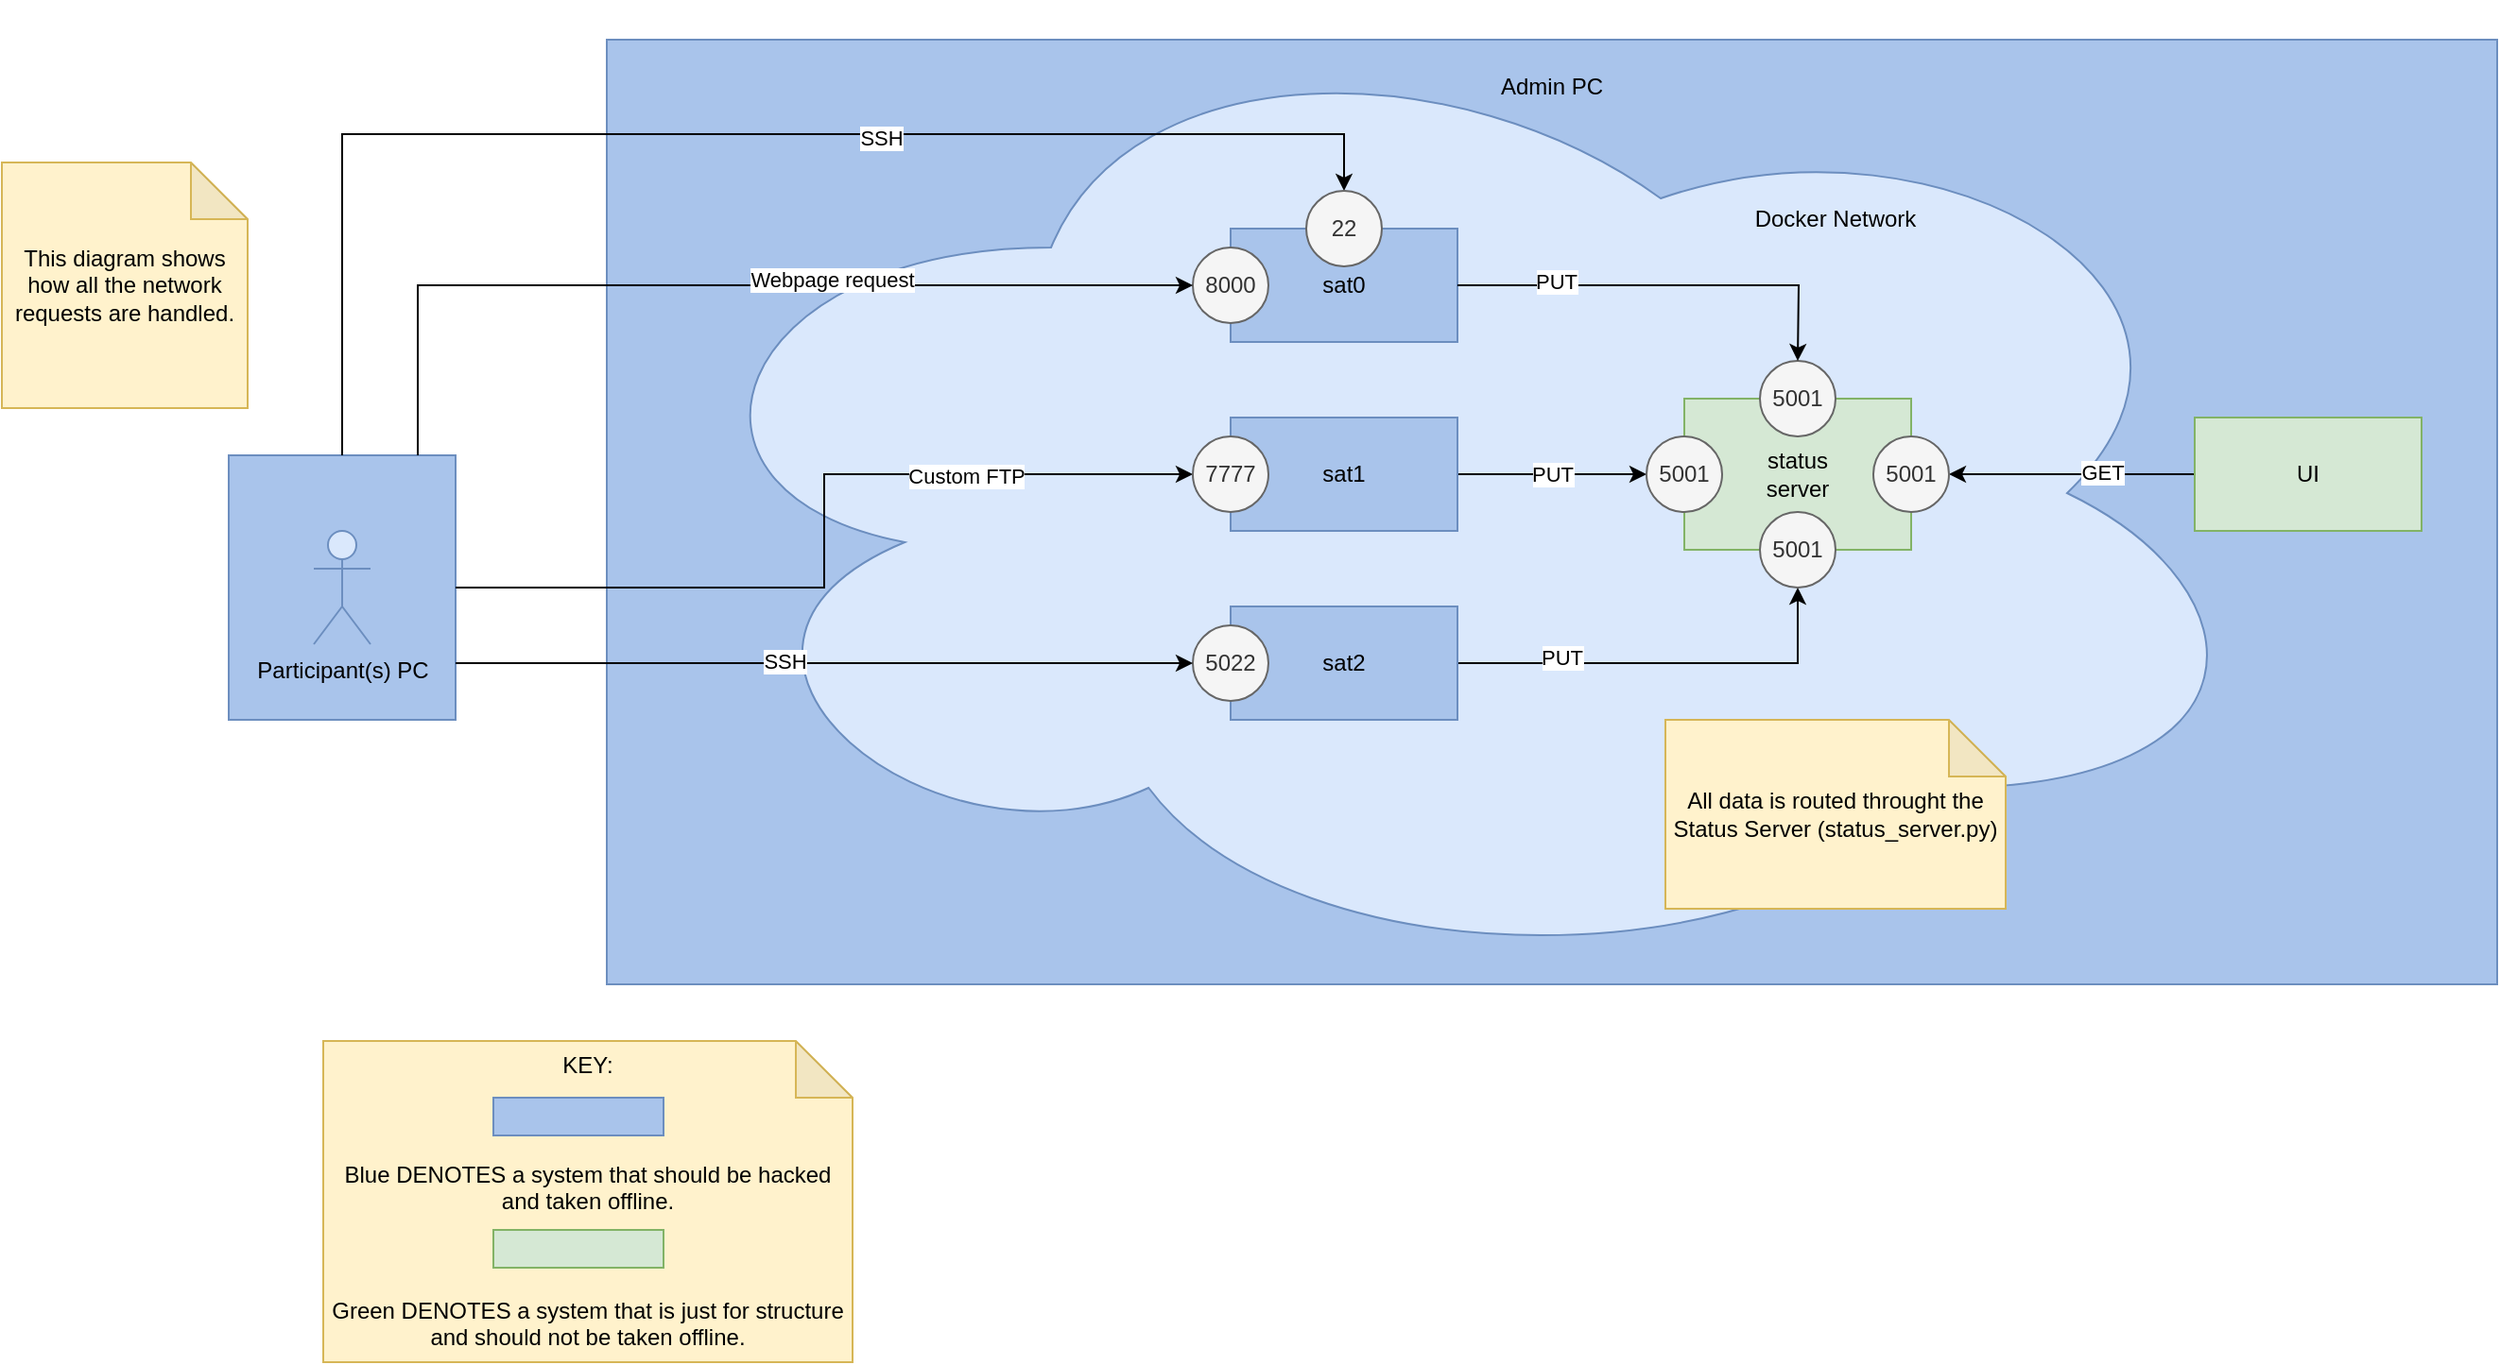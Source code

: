 <mxfile version="20.3.0" type="device"><diagram id="r4gc7Tyj2xSRfbFGmvSZ" name="Page-1"><mxGraphModel dx="2272" dy="865" grid="1" gridSize="10" guides="1" tooltips="1" connect="1" arrows="1" fold="1" page="1" pageScale="1" pageWidth="850" pageHeight="1100" math="0" shadow="0"><root><mxCell id="0"/><mxCell id="1" parent="0"/><mxCell id="dtuBN0e8xUeErcPKpAcE-1" value="" style="rounded=0;whiteSpace=wrap;html=1;fillColor=#A9C4EB;strokeColor=#6C8EBF;" vertex="1" parent="1"><mxGeometry x="-190" y="30" width="1000" height="500" as="geometry"/></mxCell><mxCell id="jUfAzRQo_1r3gka3rUNN-15" value="" style="rounded=0;whiteSpace=wrap;html=1;fillColor=#A9C4EB;strokeColor=#6C8EBF;" parent="1" vertex="1"><mxGeometry x="-390" y="250" width="120" height="140" as="geometry"/></mxCell><mxCell id="jUfAzRQo_1r3gka3rUNN-2" value="" style="ellipse;shape=cloud;whiteSpace=wrap;html=1;fillColor=#dae8fc;strokeColor=#6c8ebf;" parent="1" vertex="1"><mxGeometry x="-170" y="10" width="860" height="520" as="geometry"/></mxCell><mxCell id="c05LhPYmYF8e8n40reGm-7" style="edgeStyle=orthogonalEdgeStyle;rounded=0;orthogonalLoop=1;jettySize=auto;html=1;entryX=0.5;entryY=0;entryDx=0;entryDy=0;startArrow=none;" parent="1" source="jUfAzRQo_1r3gka3rUNN-6" target="c05LhPYmYF8e8n40reGm-4" edge="1"><mxGeometry relative="1" as="geometry"/></mxCell><mxCell id="c05LhPYmYF8e8n40reGm-1" value="sat0" style="rounded=0;whiteSpace=wrap;html=1;fillColor=#A9C4EB;strokeColor=#6c8ebf;" parent="1" vertex="1"><mxGeometry x="140" y="130" width="120" height="60" as="geometry"/></mxCell><mxCell id="c05LhPYmYF8e8n40reGm-8" value="PUT" style="edgeStyle=orthogonalEdgeStyle;rounded=0;orthogonalLoop=1;jettySize=auto;html=1;entryX=0;entryY=0.5;entryDx=0;entryDy=0;" parent="1" source="c05LhPYmYF8e8n40reGm-2" target="jUfAzRQo_1r3gka3rUNN-12" edge="1"><mxGeometry relative="1" as="geometry"><mxPoint x="320" y="270" as="targetPoint"/></mxGeometry></mxCell><mxCell id="c05LhPYmYF8e8n40reGm-2" value="sat1" style="rounded=0;whiteSpace=wrap;html=1;fillColor=#A9C4EB;strokeColor=#6c8ebf;" parent="1" vertex="1"><mxGeometry x="140" y="230" width="120" height="60" as="geometry"/></mxCell><mxCell id="c05LhPYmYF8e8n40reGm-9" style="edgeStyle=orthogonalEdgeStyle;rounded=0;orthogonalLoop=1;jettySize=auto;html=1;entryX=0.5;entryY=1;entryDx=0;entryDy=0;" parent="1" source="c05LhPYmYF8e8n40reGm-3" target="jUfAzRQo_1r3gka3rUNN-11" edge="1"><mxGeometry relative="1" as="geometry"><mxPoint x="440" y="350" as="targetPoint"/></mxGeometry></mxCell><mxCell id="c05LhPYmYF8e8n40reGm-10" value="PUT" style="edgeLabel;html=1;align=center;verticalAlign=middle;resizable=0;points=[];" parent="c05LhPYmYF8e8n40reGm-9" vertex="1" connectable="0"><mxGeometry x="-0.504" y="3" relative="1" as="geometry"><mxPoint as="offset"/></mxGeometry></mxCell><mxCell id="c05LhPYmYF8e8n40reGm-3" value="sat2" style="rounded=0;whiteSpace=wrap;html=1;fillColor=#A9C4EB;strokeColor=#6c8ebf;" parent="1" vertex="1"><mxGeometry x="140" y="330" width="120" height="60" as="geometry"/></mxCell><mxCell id="c05LhPYmYF8e8n40reGm-6" style="edgeStyle=orthogonalEdgeStyle;rounded=0;orthogonalLoop=1;jettySize=auto;html=1;endArrow=none;endFill=0;startArrow=classic;startFill=1;exitX=1;exitY=0.5;exitDx=0;exitDy=0;" parent="1" source="jUfAzRQo_1r3gka3rUNN-10" target="c05LhPYmYF8e8n40reGm-5" edge="1"><mxGeometry relative="1" as="geometry"><mxPoint x="540" y="260" as="sourcePoint"/></mxGeometry></mxCell><mxCell id="c05LhPYmYF8e8n40reGm-14" value="GET" style="edgeLabel;html=1;align=center;verticalAlign=middle;resizable=0;points=[];" parent="c05LhPYmYF8e8n40reGm-6" vertex="1" connectable="0"><mxGeometry x="0.24" y="1" relative="1" as="geometry"><mxPoint as="offset"/></mxGeometry></mxCell><mxCell id="c05LhPYmYF8e8n40reGm-4" value="status&lt;br&gt;server" style="rounded=0;whiteSpace=wrap;html=1;fillColor=#d5e8d4;strokeColor=#82b366;" parent="1" vertex="1"><mxGeometry x="380" y="220" width="120" height="80" as="geometry"/></mxCell><mxCell id="c05LhPYmYF8e8n40reGm-5" value="UI" style="rounded=0;whiteSpace=wrap;html=1;fillColor=#d5e8d4;strokeColor=#82b366;" parent="1" vertex="1"><mxGeometry x="650" y="230" width="120" height="60" as="geometry"/></mxCell><mxCell id="c05LhPYmYF8e8n40reGm-27" value="This diagram shows how all the network requests are handled." style="shape=note;whiteSpace=wrap;html=1;backgroundOutline=1;darkOpacity=0.05;fillColor=#fff2cc;strokeColor=#d6b656;" parent="1" vertex="1"><mxGeometry x="-510" y="95" width="130" height="130" as="geometry"/></mxCell><mxCell id="c05LhPYmYF8e8n40reGm-28" value="All data is routed throught the Status Server (status_server.py)" style="shape=note;whiteSpace=wrap;html=1;backgroundOutline=1;darkOpacity=0.05;fillColor=#fff2cc;strokeColor=#d6b656;" parent="1" vertex="1"><mxGeometry x="370" y="390" width="180" height="100" as="geometry"/></mxCell><mxCell id="c05LhPYmYF8e8n40reGm-30" value="KEY:&lt;br&gt;&lt;br&gt;&lt;br&gt;&lt;br&gt;Blue DENOTES a system that should be hacked and taken offline.&lt;br&gt;&lt;br&gt;&lt;br&gt;&lt;br&gt;Green DENOTES a system that is just for structure and should not be taken offline." style="shape=note;whiteSpace=wrap;html=1;backgroundOutline=1;darkOpacity=0.05;fillColor=#fff2cc;strokeColor=#d6b656;" parent="1" vertex="1"><mxGeometry x="-340" y="560" width="280" height="170" as="geometry"/></mxCell><mxCell id="c05LhPYmYF8e8n40reGm-31" value="" style="rounded=0;whiteSpace=wrap;html=1;fillColor=#A9C4EB;strokeColor=#6c8ebf;" parent="1" vertex="1"><mxGeometry x="-250" y="590" width="90" height="20" as="geometry"/></mxCell><mxCell id="c05LhPYmYF8e8n40reGm-32" value="" style="rounded=0;whiteSpace=wrap;html=1;fillColor=#d5e8d4;strokeColor=#82b366;" parent="1" vertex="1"><mxGeometry x="-250" y="660" width="90" height="20" as="geometry"/></mxCell><mxCell id="jUfAzRQo_1r3gka3rUNN-3" value="Docker Network" style="text;html=1;strokeColor=none;fillColor=none;align=center;verticalAlign=middle;whiteSpace=wrap;rounded=0;" parent="1" vertex="1"><mxGeometry x="400" y="110" width="120" height="30" as="geometry"/></mxCell><mxCell id="jUfAzRQo_1r3gka3rUNN-4" value="8000" style="ellipse;whiteSpace=wrap;html=1;aspect=fixed;fillColor=#f5f5f5;fontColor=#333333;strokeColor=#666666;" parent="1" vertex="1"><mxGeometry x="120" y="140" width="40" height="40" as="geometry"/></mxCell><mxCell id="jUfAzRQo_1r3gka3rUNN-6" value="5001" style="ellipse;whiteSpace=wrap;html=1;aspect=fixed;fillColor=#f5f5f5;fontColor=#333333;strokeColor=#666666;" parent="1" vertex="1"><mxGeometry x="420" y="200" width="40" height="40" as="geometry"/></mxCell><mxCell id="jUfAzRQo_1r3gka3rUNN-8" value="" style="edgeStyle=orthogonalEdgeStyle;rounded=0;orthogonalLoop=1;jettySize=auto;html=1;endArrow=classic;endFill=1;exitX=1;exitY=0.5;exitDx=0;exitDy=0;" parent="1" source="c05LhPYmYF8e8n40reGm-1" edge="1"><mxGeometry relative="1" as="geometry"><mxPoint x="280" y="160" as="sourcePoint"/><mxPoint x="440" y="200" as="targetPoint"/></mxGeometry></mxCell><mxCell id="jUfAzRQo_1r3gka3rUNN-9" value="PUT" style="edgeLabel;html=1;align=center;verticalAlign=middle;resizable=0;points=[];" parent="jUfAzRQo_1r3gka3rUNN-8" vertex="1" connectable="0"><mxGeometry x="-0.528" y="2" relative="1" as="geometry"><mxPoint as="offset"/></mxGeometry></mxCell><mxCell id="jUfAzRQo_1r3gka3rUNN-10" value="5001" style="ellipse;whiteSpace=wrap;html=1;aspect=fixed;fillColor=#f5f5f5;fontColor=#333333;strokeColor=#666666;" parent="1" vertex="1"><mxGeometry x="480" y="240" width="40" height="40" as="geometry"/></mxCell><mxCell id="jUfAzRQo_1r3gka3rUNN-11" value="5001" style="ellipse;whiteSpace=wrap;html=1;aspect=fixed;fillColor=#f5f5f5;fontColor=#333333;strokeColor=#666666;" parent="1" vertex="1"><mxGeometry x="420" y="280" width="40" height="40" as="geometry"/></mxCell><mxCell id="jUfAzRQo_1r3gka3rUNN-12" value="5001" style="ellipse;whiteSpace=wrap;html=1;aspect=fixed;fillColor=#f5f5f5;fontColor=#333333;strokeColor=#666666;" parent="1" vertex="1"><mxGeometry x="360" y="240" width="40" height="40" as="geometry"/></mxCell><mxCell id="jUfAzRQo_1r3gka3rUNN-14" value="Participant(s) PC" style="shape=umlActor;verticalLabelPosition=bottom;verticalAlign=top;html=1;outlineConnect=0;fillColor=#dae8fc;strokeColor=#6c8ebf;" parent="1" vertex="1"><mxGeometry x="-345" y="290" width="30" height="60" as="geometry"/></mxCell><mxCell id="jUfAzRQo_1r3gka3rUNN-16" style="edgeStyle=orthogonalEdgeStyle;rounded=0;orthogonalLoop=1;jettySize=auto;html=1;entryX=0;entryY=0.5;entryDx=0;entryDy=0;endArrow=classic;endFill=1;" parent="1" source="jUfAzRQo_1r3gka3rUNN-15" target="jUfAzRQo_1r3gka3rUNN-4" edge="1"><mxGeometry relative="1" as="geometry"><Array as="points"><mxPoint x="-290" y="160"/></Array></mxGeometry></mxCell><mxCell id="jUfAzRQo_1r3gka3rUNN-17" value="Webpage request" style="edgeLabel;html=1;align=center;verticalAlign=middle;resizable=0;points=[];" parent="jUfAzRQo_1r3gka3rUNN-16" vertex="1" connectable="0"><mxGeometry x="0.235" y="3" relative="1" as="geometry"><mxPoint as="offset"/></mxGeometry></mxCell><mxCell id="jUfAzRQo_1r3gka3rUNN-18" style="edgeStyle=orthogonalEdgeStyle;rounded=0;orthogonalLoop=1;jettySize=auto;html=1;endArrow=classic;endFill=1;entryX=0;entryY=0.5;entryDx=0;entryDy=0;" parent="1" source="jUfAzRQo_1r3gka3rUNN-15" target="jUfAzRQo_1r3gka3rUNN-22" edge="1"><mxGeometry relative="1" as="geometry"><mxPoint x="110" y="260" as="targetPoint"/></mxGeometry></mxCell><mxCell id="jUfAzRQo_1r3gka3rUNN-20" value="Custom FTP" style="edgeLabel;html=1;align=center;verticalAlign=middle;resizable=0;points=[];" parent="jUfAzRQo_1r3gka3rUNN-18" vertex="1" connectable="0"><mxGeometry x="0.464" y="-1" relative="1" as="geometry"><mxPoint as="offset"/></mxGeometry></mxCell><mxCell id="jUfAzRQo_1r3gka3rUNN-19" style="edgeStyle=orthogonalEdgeStyle;rounded=0;orthogonalLoop=1;jettySize=auto;html=1;endArrow=classic;endFill=1;entryX=0.5;entryY=0;entryDx=0;entryDy=0;" parent="1" source="jUfAzRQo_1r3gka3rUNN-15" target="jUfAzRQo_1r3gka3rUNN-27" edge="1"><mxGeometry relative="1" as="geometry"><mxPoint x="90" y="160" as="targetPoint"/><Array as="points"><mxPoint x="-330" y="80"/><mxPoint x="200" y="80"/></Array></mxGeometry></mxCell><mxCell id="jUfAzRQo_1r3gka3rUNN-30" value="SSH" style="edgeLabel;html=1;align=center;verticalAlign=middle;resizable=0;points=[];" parent="jUfAzRQo_1r3gka3rUNN-19" vertex="1" connectable="0"><mxGeometry x="0.247" y="-2" relative="1" as="geometry"><mxPoint as="offset"/></mxGeometry></mxCell><mxCell id="jUfAzRQo_1r3gka3rUNN-22" value="7777" style="ellipse;whiteSpace=wrap;html=1;aspect=fixed;fillColor=#f5f5f5;fontColor=#333333;strokeColor=#666666;" parent="1" vertex="1"><mxGeometry x="120" y="240" width="40" height="40" as="geometry"/></mxCell><mxCell id="jUfAzRQo_1r3gka3rUNN-23" value="5022" style="ellipse;whiteSpace=wrap;html=1;aspect=fixed;fillColor=#f5f5f5;fontColor=#333333;strokeColor=#666666;" parent="1" vertex="1"><mxGeometry x="120" y="340" width="40" height="40" as="geometry"/></mxCell><mxCell id="jUfAzRQo_1r3gka3rUNN-24" style="edgeStyle=orthogonalEdgeStyle;rounded=0;orthogonalLoop=1;jettySize=auto;html=1;entryX=0;entryY=0.5;entryDx=0;entryDy=0;endArrow=classic;endFill=1;" parent="1" source="jUfAzRQo_1r3gka3rUNN-15" target="jUfAzRQo_1r3gka3rUNN-23" edge="1"><mxGeometry relative="1" as="geometry"><Array as="points"><mxPoint x="-120" y="360"/><mxPoint x="-120" y="360"/></Array></mxGeometry></mxCell><mxCell id="jUfAzRQo_1r3gka3rUNN-25" value="SSH" style="edgeLabel;html=1;align=center;verticalAlign=middle;resizable=0;points=[];" parent="jUfAzRQo_1r3gka3rUNN-24" vertex="1" connectable="0"><mxGeometry x="-0.108" y="1" relative="1" as="geometry"><mxPoint as="offset"/></mxGeometry></mxCell><mxCell id="jUfAzRQo_1r3gka3rUNN-27" value="22" style="ellipse;whiteSpace=wrap;html=1;aspect=fixed;fillColor=#f5f5f5;fontColor=#333333;strokeColor=#666666;" parent="1" vertex="1"><mxGeometry x="180" y="110" width="40" height="40" as="geometry"/></mxCell><mxCell id="dtuBN0e8xUeErcPKpAcE-2" value="Admin PC" style="text;html=1;strokeColor=none;fillColor=none;align=center;verticalAlign=middle;whiteSpace=wrap;rounded=0;" vertex="1" parent="1"><mxGeometry x="280" y="40" width="60" height="30" as="geometry"/></mxCell></root></mxGraphModel></diagram></mxfile>